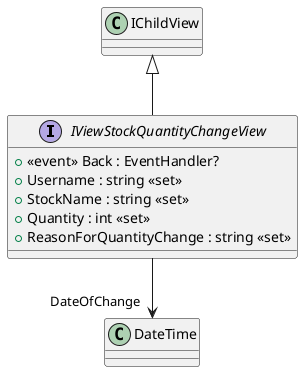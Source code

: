 @startuml
interface IViewStockQuantityChangeView {
    +  <<event>> Back : EventHandler? 
    + Username : string <<set>>
    + StockName : string <<set>>
    + Quantity : int <<set>>
    + ReasonForQuantityChange : string <<set>>
}
IChildView <|-- IViewStockQuantityChangeView
IViewStockQuantityChangeView --> "DateOfChange" DateTime
@enduml
